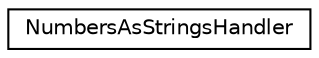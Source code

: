 digraph "Graphical Class Hierarchy"
{
  edge [fontname="Helvetica",fontsize="10",labelfontname="Helvetica",labelfontsize="10"];
  node [fontname="Helvetica",fontsize="10",shape=record];
  rankdir="LR";
  Node0 [label="NumbersAsStringsHandler",height=0.2,width=0.4,color="black", fillcolor="white", style="filled",URL="$structNumbersAsStringsHandler.html"];
}
